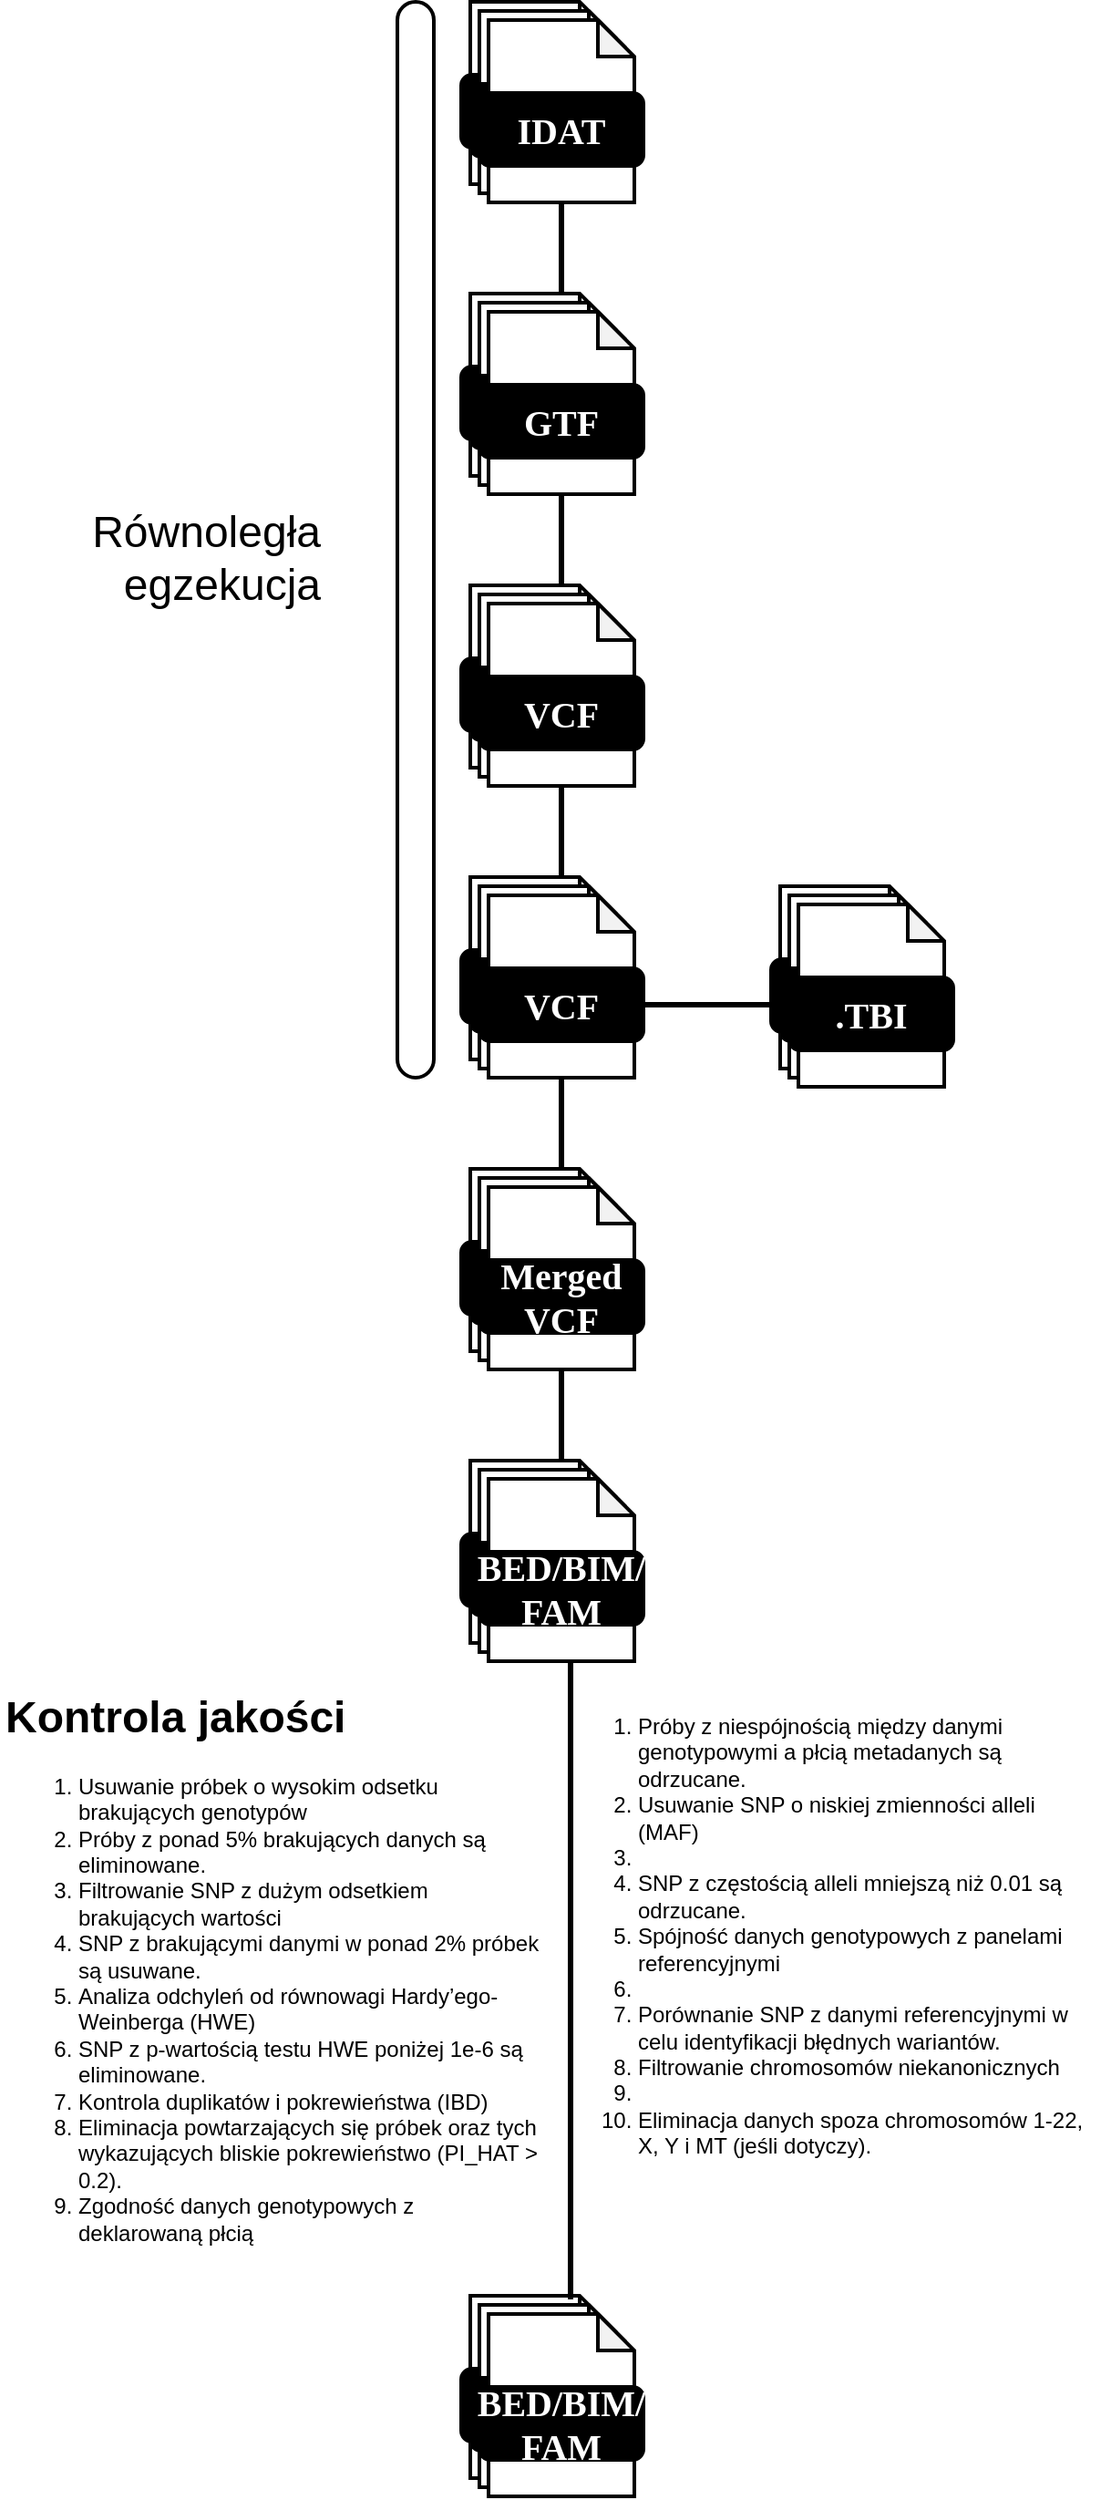 <mxfile version="25.0.1">
  <diagram name="Page-1" id="CEM5KsNdM5F3eadqXrMP">
    <mxGraphModel dx="1406" dy="863" grid="1" gridSize="10" guides="1" tooltips="1" connect="1" arrows="1" fold="1" page="1" pageScale="1" pageWidth="850" pageHeight="1100" math="0" shadow="0">
      <root>
        <mxCell id="0" />
        <mxCell id="1" parent="0" />
        <mxCell id="CTvArlNb1zvTg37I3FEG-1" value="" style="group" vertex="1" connectable="0" parent="1">
          <mxGeometry x="375" y="10" width="100" height="110" as="geometry" />
        </mxCell>
        <mxCell id="CTvArlNb1zvTg37I3FEG-2" value="" style="shape=note;whiteSpace=wrap;html=1;backgroundOutline=1;darkOpacity=0.05;rounded=1;size=20;strokeWidth=2;" vertex="1" parent="CTvArlNb1zvTg37I3FEG-1">
          <mxGeometry x="5" width="80" height="100" as="geometry" />
        </mxCell>
        <mxCell id="CTvArlNb1zvTg37I3FEG-3" value="&lt;font data-font-src=&quot;https://fonts.googleapis.com/css?family=Maven+Pro&quot; face=&quot;Maven Pro&quot; color=&quot;#ffffff&quot;&gt;&lt;b&gt;&lt;font style=&quot;font-size: 20px;&quot;&gt;Fastq&lt;/font&gt;&lt;/b&gt;&lt;/font&gt;" style="rounded=1;whiteSpace=wrap;html=1;strokeWidth=2;fillColor=#000000;" vertex="1" parent="CTvArlNb1zvTg37I3FEG-1">
          <mxGeometry y="40" width="90" height="40" as="geometry" />
        </mxCell>
        <mxCell id="CTvArlNb1zvTg37I3FEG-4" value="" style="shape=note;whiteSpace=wrap;html=1;backgroundOutline=1;darkOpacity=0.05;rounded=1;size=20;strokeWidth=2;" vertex="1" parent="CTvArlNb1zvTg37I3FEG-1">
          <mxGeometry x="10" y="5" width="80" height="100" as="geometry" />
        </mxCell>
        <mxCell id="CTvArlNb1zvTg37I3FEG-5" value="&lt;font data-font-src=&quot;https://fonts.googleapis.com/css?family=Maven+Pro&quot; face=&quot;Maven Pro&quot; color=&quot;#ffffff&quot;&gt;&lt;b&gt;&lt;font style=&quot;font-size: 20px;&quot;&gt;Fastq&lt;/font&gt;&lt;/b&gt;&lt;/font&gt;" style="rounded=1;whiteSpace=wrap;html=1;strokeWidth=2;fillColor=#000000;" vertex="1" parent="CTvArlNb1zvTg37I3FEG-1">
          <mxGeometry x="5" y="45" width="90" height="40" as="geometry" />
        </mxCell>
        <mxCell id="CTvArlNb1zvTg37I3FEG-6" value="" style="shape=note;whiteSpace=wrap;html=1;backgroundOutline=1;darkOpacity=0.05;rounded=1;size=20;strokeWidth=2;" vertex="1" parent="CTvArlNb1zvTg37I3FEG-1">
          <mxGeometry x="15" y="10" width="80" height="100" as="geometry" />
        </mxCell>
        <mxCell id="CTvArlNb1zvTg37I3FEG-7" value="&lt;font data-font-src=&quot;https://fonts.googleapis.com/css?family=Maven+Pro&quot; face=&quot;Maven Pro&quot; color=&quot;#ffffff&quot;&gt;&lt;b&gt;&lt;font style=&quot;font-size: 20px;&quot;&gt;IDAT&lt;/font&gt;&lt;/b&gt;&lt;/font&gt;" style="rounded=1;whiteSpace=wrap;html=1;strokeWidth=2;fillColor=#000000;" vertex="1" parent="CTvArlNb1zvTg37I3FEG-1">
          <mxGeometry x="10" y="50" width="90" height="40" as="geometry" />
        </mxCell>
        <mxCell id="CTvArlNb1zvTg37I3FEG-10" value="" style="group" vertex="1" connectable="0" parent="1">
          <mxGeometry x="375" y="170" width="100" height="110" as="geometry" />
        </mxCell>
        <mxCell id="CTvArlNb1zvTg37I3FEG-11" value="" style="shape=note;whiteSpace=wrap;html=1;backgroundOutline=1;darkOpacity=0.05;rounded=1;size=20;strokeWidth=2;" vertex="1" parent="CTvArlNb1zvTg37I3FEG-10">
          <mxGeometry x="5" width="80" height="100" as="geometry" />
        </mxCell>
        <mxCell id="CTvArlNb1zvTg37I3FEG-12" value="&lt;font data-font-src=&quot;https://fonts.googleapis.com/css?family=Maven+Pro&quot; face=&quot;Maven Pro&quot; color=&quot;#ffffff&quot;&gt;&lt;b&gt;&lt;font style=&quot;font-size: 20px;&quot;&gt;Fastq&lt;/font&gt;&lt;/b&gt;&lt;/font&gt;" style="rounded=1;whiteSpace=wrap;html=1;strokeWidth=2;fillColor=#000000;" vertex="1" parent="CTvArlNb1zvTg37I3FEG-10">
          <mxGeometry y="40" width="90" height="40" as="geometry" />
        </mxCell>
        <mxCell id="CTvArlNb1zvTg37I3FEG-13" value="" style="shape=note;whiteSpace=wrap;html=1;backgroundOutline=1;darkOpacity=0.05;rounded=1;size=20;strokeWidth=2;" vertex="1" parent="CTvArlNb1zvTg37I3FEG-10">
          <mxGeometry x="10" y="5" width="80" height="100" as="geometry" />
        </mxCell>
        <mxCell id="CTvArlNb1zvTg37I3FEG-14" value="&lt;font data-font-src=&quot;https://fonts.googleapis.com/css?family=Maven+Pro&quot; face=&quot;Maven Pro&quot; color=&quot;#ffffff&quot;&gt;&lt;b&gt;&lt;font style=&quot;font-size: 20px;&quot;&gt;Fastq&lt;/font&gt;&lt;/b&gt;&lt;/font&gt;" style="rounded=1;whiteSpace=wrap;html=1;strokeWidth=2;fillColor=#000000;" vertex="1" parent="CTvArlNb1zvTg37I3FEG-10">
          <mxGeometry x="5" y="45" width="90" height="40" as="geometry" />
        </mxCell>
        <mxCell id="CTvArlNb1zvTg37I3FEG-15" value="" style="shape=note;whiteSpace=wrap;html=1;backgroundOutline=1;darkOpacity=0.05;rounded=1;size=20;strokeWidth=2;" vertex="1" parent="CTvArlNb1zvTg37I3FEG-10">
          <mxGeometry x="15" y="10" width="80" height="100" as="geometry" />
        </mxCell>
        <mxCell id="CTvArlNb1zvTg37I3FEG-16" value="&lt;font face=&quot;Maven Pro&quot; color=&quot;#ffffff&quot;&gt;&lt;span style=&quot;font-size: 20px;&quot;&gt;&lt;b&gt;GTF&lt;/b&gt;&lt;/span&gt;&lt;/font&gt;" style="rounded=1;whiteSpace=wrap;html=1;strokeWidth=2;fillColor=#000000;" vertex="1" parent="CTvArlNb1zvTg37I3FEG-10">
          <mxGeometry x="10" y="50" width="90" height="40" as="geometry" />
        </mxCell>
        <mxCell id="CTvArlNb1zvTg37I3FEG-26" value="" style="endArrow=none;html=1;rounded=1;strokeWidth=3;exitX=0.5;exitY=1;exitDx=0;exitDy=0;exitPerimeter=0;" edge="1" parent="1" source="CTvArlNb1zvTg37I3FEG-6">
          <mxGeometry width="50" height="50" relative="1" as="geometry">
            <mxPoint x="400" y="230" as="sourcePoint" />
            <mxPoint x="430" y="170" as="targetPoint" />
          </mxGeometry>
        </mxCell>
        <mxCell id="CTvArlNb1zvTg37I3FEG-27" value="" style="group" vertex="1" connectable="0" parent="1">
          <mxGeometry x="375" y="330" width="100" height="110" as="geometry" />
        </mxCell>
        <mxCell id="CTvArlNb1zvTg37I3FEG-28" value="" style="shape=note;whiteSpace=wrap;html=1;backgroundOutline=1;darkOpacity=0.05;rounded=1;size=20;strokeWidth=2;" vertex="1" parent="CTvArlNb1zvTg37I3FEG-27">
          <mxGeometry x="5" width="80" height="100" as="geometry" />
        </mxCell>
        <mxCell id="CTvArlNb1zvTg37I3FEG-29" value="&lt;font data-font-src=&quot;https://fonts.googleapis.com/css?family=Maven+Pro&quot; face=&quot;Maven Pro&quot; color=&quot;#ffffff&quot;&gt;&lt;b&gt;&lt;font style=&quot;font-size: 20px;&quot;&gt;Fastq&lt;/font&gt;&lt;/b&gt;&lt;/font&gt;" style="rounded=1;whiteSpace=wrap;html=1;strokeWidth=2;fillColor=#000000;" vertex="1" parent="CTvArlNb1zvTg37I3FEG-27">
          <mxGeometry y="40" width="90" height="40" as="geometry" />
        </mxCell>
        <mxCell id="CTvArlNb1zvTg37I3FEG-30" value="" style="shape=note;whiteSpace=wrap;html=1;backgroundOutline=1;darkOpacity=0.05;rounded=1;size=20;strokeWidth=2;" vertex="1" parent="CTvArlNb1zvTg37I3FEG-27">
          <mxGeometry x="10" y="5" width="80" height="100" as="geometry" />
        </mxCell>
        <mxCell id="CTvArlNb1zvTg37I3FEG-31" value="&lt;font data-font-src=&quot;https://fonts.googleapis.com/css?family=Maven+Pro&quot; face=&quot;Maven Pro&quot; color=&quot;#ffffff&quot;&gt;&lt;b&gt;&lt;font style=&quot;font-size: 20px;&quot;&gt;Fastq&lt;/font&gt;&lt;/b&gt;&lt;/font&gt;" style="rounded=1;whiteSpace=wrap;html=1;strokeWidth=2;fillColor=#000000;" vertex="1" parent="CTvArlNb1zvTg37I3FEG-27">
          <mxGeometry x="5" y="45" width="90" height="40" as="geometry" />
        </mxCell>
        <mxCell id="CTvArlNb1zvTg37I3FEG-32" value="" style="shape=note;whiteSpace=wrap;html=1;backgroundOutline=1;darkOpacity=0.05;rounded=1;size=20;strokeWidth=2;" vertex="1" parent="CTvArlNb1zvTg37I3FEG-27">
          <mxGeometry x="15" y="10" width="80" height="100" as="geometry" />
        </mxCell>
        <mxCell id="CTvArlNb1zvTg37I3FEG-33" value="&lt;font face=&quot;Maven Pro&quot; color=&quot;#ffffff&quot;&gt;&lt;span style=&quot;font-size: 20px;&quot;&gt;&lt;b&gt;VCF&lt;/b&gt;&lt;/span&gt;&lt;/font&gt;" style="rounded=1;whiteSpace=wrap;html=1;strokeWidth=2;fillColor=#000000;" vertex="1" parent="CTvArlNb1zvTg37I3FEG-27">
          <mxGeometry x="10" y="50" width="90" height="40" as="geometry" />
        </mxCell>
        <mxCell id="CTvArlNb1zvTg37I3FEG-34" value="" style="endArrow=none;html=1;rounded=1;strokeWidth=3;exitX=0.5;exitY=1;exitDx=0;exitDy=0;exitPerimeter=0;" edge="1" parent="1">
          <mxGeometry width="50" height="50" relative="1" as="geometry">
            <mxPoint x="430" y="280" as="sourcePoint" />
            <mxPoint x="430" y="330" as="targetPoint" />
          </mxGeometry>
        </mxCell>
        <mxCell id="CTvArlNb1zvTg37I3FEG-35" value="" style="group" vertex="1" connectable="0" parent="1">
          <mxGeometry x="375" y="490" width="100" height="110" as="geometry" />
        </mxCell>
        <mxCell id="CTvArlNb1zvTg37I3FEG-36" value="" style="shape=note;whiteSpace=wrap;html=1;backgroundOutline=1;darkOpacity=0.05;rounded=1;size=20;strokeWidth=2;" vertex="1" parent="CTvArlNb1zvTg37I3FEG-35">
          <mxGeometry x="5" width="80" height="100" as="geometry" />
        </mxCell>
        <mxCell id="CTvArlNb1zvTg37I3FEG-37" value="&lt;font data-font-src=&quot;https://fonts.googleapis.com/css?family=Maven+Pro&quot; face=&quot;Maven Pro&quot; color=&quot;#ffffff&quot;&gt;&lt;b&gt;&lt;font style=&quot;font-size: 20px;&quot;&gt;Fastq&lt;/font&gt;&lt;/b&gt;&lt;/font&gt;" style="rounded=1;whiteSpace=wrap;html=1;strokeWidth=2;fillColor=#000000;" vertex="1" parent="CTvArlNb1zvTg37I3FEG-35">
          <mxGeometry y="40" width="90" height="40" as="geometry" />
        </mxCell>
        <mxCell id="CTvArlNb1zvTg37I3FEG-38" value="" style="shape=note;whiteSpace=wrap;html=1;backgroundOutline=1;darkOpacity=0.05;rounded=1;size=20;strokeWidth=2;" vertex="1" parent="CTvArlNb1zvTg37I3FEG-35">
          <mxGeometry x="10" y="5" width="80" height="100" as="geometry" />
        </mxCell>
        <mxCell id="CTvArlNb1zvTg37I3FEG-39" value="&lt;font data-font-src=&quot;https://fonts.googleapis.com/css?family=Maven+Pro&quot; face=&quot;Maven Pro&quot; color=&quot;#ffffff&quot;&gt;&lt;b&gt;&lt;font style=&quot;font-size: 20px;&quot;&gt;Fastq&lt;/font&gt;&lt;/b&gt;&lt;/font&gt;" style="rounded=1;whiteSpace=wrap;html=1;strokeWidth=2;fillColor=#000000;" vertex="1" parent="CTvArlNb1zvTg37I3FEG-35">
          <mxGeometry x="5" y="45" width="90" height="40" as="geometry" />
        </mxCell>
        <mxCell id="CTvArlNb1zvTg37I3FEG-40" value="" style="shape=note;whiteSpace=wrap;html=1;backgroundOutline=1;darkOpacity=0.05;rounded=1;size=20;strokeWidth=2;" vertex="1" parent="CTvArlNb1zvTg37I3FEG-35">
          <mxGeometry x="15" y="10" width="80" height="100" as="geometry" />
        </mxCell>
        <mxCell id="CTvArlNb1zvTg37I3FEG-41" value="&lt;font face=&quot;Maven Pro&quot; color=&quot;#ffffff&quot;&gt;&lt;span style=&quot;font-size: 20px;&quot;&gt;&lt;b&gt;VCF&lt;/b&gt;&lt;/span&gt;&lt;/font&gt;" style="rounded=1;whiteSpace=wrap;html=1;strokeWidth=2;fillColor=#000000;" vertex="1" parent="CTvArlNb1zvTg37I3FEG-35">
          <mxGeometry x="10" y="50" width="90" height="40" as="geometry" />
        </mxCell>
        <mxCell id="CTvArlNb1zvTg37I3FEG-42" value="" style="endArrow=none;html=1;rounded=1;strokeWidth=3;exitX=0.5;exitY=1;exitDx=0;exitDy=0;exitPerimeter=0;" edge="1" parent="1">
          <mxGeometry width="50" height="50" relative="1" as="geometry">
            <mxPoint x="430" y="440" as="sourcePoint" />
            <mxPoint x="430" y="490" as="targetPoint" />
          </mxGeometry>
        </mxCell>
        <mxCell id="CTvArlNb1zvTg37I3FEG-43" value="" style="endArrow=none;html=1;rounded=1;strokeWidth=3;" edge="1" parent="1">
          <mxGeometry width="50" height="50" relative="1" as="geometry">
            <mxPoint x="475" y="560" as="sourcePoint" />
            <mxPoint x="545" y="560" as="targetPoint" />
          </mxGeometry>
        </mxCell>
        <mxCell id="CTvArlNb1zvTg37I3FEG-44" value="" style="group" vertex="1" connectable="0" parent="1">
          <mxGeometry x="545" y="495" width="100" height="110" as="geometry" />
        </mxCell>
        <mxCell id="CTvArlNb1zvTg37I3FEG-45" value="" style="shape=note;whiteSpace=wrap;html=1;backgroundOutline=1;darkOpacity=0.05;rounded=1;size=20;strokeWidth=2;" vertex="1" parent="CTvArlNb1zvTg37I3FEG-44">
          <mxGeometry x="5" width="80" height="100" as="geometry" />
        </mxCell>
        <mxCell id="CTvArlNb1zvTg37I3FEG-46" value="&lt;font data-font-src=&quot;https://fonts.googleapis.com/css?family=Maven+Pro&quot; face=&quot;Maven Pro&quot; color=&quot;#ffffff&quot;&gt;&lt;b&gt;&lt;font style=&quot;font-size: 20px;&quot;&gt;Fastq&lt;/font&gt;&lt;/b&gt;&lt;/font&gt;" style="rounded=1;whiteSpace=wrap;html=1;strokeWidth=2;fillColor=#000000;" vertex="1" parent="CTvArlNb1zvTg37I3FEG-44">
          <mxGeometry y="40" width="90" height="40" as="geometry" />
        </mxCell>
        <mxCell id="CTvArlNb1zvTg37I3FEG-47" value="" style="shape=note;whiteSpace=wrap;html=1;backgroundOutline=1;darkOpacity=0.05;rounded=1;size=20;strokeWidth=2;" vertex="1" parent="CTvArlNb1zvTg37I3FEG-44">
          <mxGeometry x="10" y="5" width="80" height="100" as="geometry" />
        </mxCell>
        <mxCell id="CTvArlNb1zvTg37I3FEG-48" value="&lt;font data-font-src=&quot;https://fonts.googleapis.com/css?family=Maven+Pro&quot; face=&quot;Maven Pro&quot; color=&quot;#ffffff&quot;&gt;&lt;b&gt;&lt;font style=&quot;font-size: 20px;&quot;&gt;Fastq&lt;/font&gt;&lt;/b&gt;&lt;/font&gt;" style="rounded=1;whiteSpace=wrap;html=1;strokeWidth=2;fillColor=#000000;" vertex="1" parent="CTvArlNb1zvTg37I3FEG-44">
          <mxGeometry x="5" y="45" width="90" height="40" as="geometry" />
        </mxCell>
        <mxCell id="CTvArlNb1zvTg37I3FEG-49" value="" style="shape=note;whiteSpace=wrap;html=1;backgroundOutline=1;darkOpacity=0.05;rounded=1;size=20;strokeWidth=2;" vertex="1" parent="CTvArlNb1zvTg37I3FEG-44">
          <mxGeometry x="15" y="10" width="80" height="100" as="geometry" />
        </mxCell>
        <mxCell id="CTvArlNb1zvTg37I3FEG-50" value="&lt;font face=&quot;Maven Pro&quot; color=&quot;#ffffff&quot;&gt;&lt;span style=&quot;font-size: 20px;&quot;&gt;&lt;b&gt;.TBI&lt;/b&gt;&lt;/span&gt;&lt;/font&gt;" style="rounded=1;whiteSpace=wrap;html=1;strokeWidth=2;fillColor=#000000;" vertex="1" parent="CTvArlNb1zvTg37I3FEG-44">
          <mxGeometry x="10" y="50" width="90" height="40" as="geometry" />
        </mxCell>
        <mxCell id="CTvArlNb1zvTg37I3FEG-51" value="" style="rounded=1;whiteSpace=wrap;html=1;strokeWidth=2;arcSize=50;" vertex="1" parent="1">
          <mxGeometry x="340" y="10" width="20" height="590" as="geometry" />
        </mxCell>
        <mxCell id="CTvArlNb1zvTg37I3FEG-52" value="&lt;font style=&quot;font-size: 24px;&quot;&gt;Równoległa&lt;/font&gt;&lt;div&gt;&lt;font style=&quot;font-size: 24px;&quot;&gt;egzekucja&lt;/font&gt;&lt;/div&gt;" style="text;html=1;align=right;verticalAlign=middle;whiteSpace=wrap;rounded=0;" vertex="1" parent="1">
          <mxGeometry x="240" y="300" width="60" height="30" as="geometry" />
        </mxCell>
        <mxCell id="CTvArlNb1zvTg37I3FEG-53" value="" style="group" vertex="1" connectable="0" parent="1">
          <mxGeometry x="375" y="650" width="100" height="110" as="geometry" />
        </mxCell>
        <mxCell id="CTvArlNb1zvTg37I3FEG-54" value="" style="shape=note;whiteSpace=wrap;html=1;backgroundOutline=1;darkOpacity=0.05;rounded=1;size=20;strokeWidth=2;" vertex="1" parent="CTvArlNb1zvTg37I3FEG-53">
          <mxGeometry x="5" width="80" height="100" as="geometry" />
        </mxCell>
        <mxCell id="CTvArlNb1zvTg37I3FEG-55" value="&lt;font data-font-src=&quot;https://fonts.googleapis.com/css?family=Maven+Pro&quot; face=&quot;Maven Pro&quot; color=&quot;#ffffff&quot;&gt;&lt;b&gt;&lt;font style=&quot;font-size: 20px;&quot;&gt;Fastq&lt;/font&gt;&lt;/b&gt;&lt;/font&gt;" style="rounded=1;whiteSpace=wrap;html=1;strokeWidth=2;fillColor=#000000;" vertex="1" parent="CTvArlNb1zvTg37I3FEG-53">
          <mxGeometry y="40" width="90" height="40" as="geometry" />
        </mxCell>
        <mxCell id="CTvArlNb1zvTg37I3FEG-56" value="" style="shape=note;whiteSpace=wrap;html=1;backgroundOutline=1;darkOpacity=0.05;rounded=1;size=20;strokeWidth=2;" vertex="1" parent="CTvArlNb1zvTg37I3FEG-53">
          <mxGeometry x="10" y="5" width="80" height="100" as="geometry" />
        </mxCell>
        <mxCell id="CTvArlNb1zvTg37I3FEG-57" value="&lt;font data-font-src=&quot;https://fonts.googleapis.com/css?family=Maven+Pro&quot; face=&quot;Maven Pro&quot; color=&quot;#ffffff&quot;&gt;&lt;b&gt;&lt;font style=&quot;font-size: 20px;&quot;&gt;Fastq&lt;/font&gt;&lt;/b&gt;&lt;/font&gt;" style="rounded=1;whiteSpace=wrap;html=1;strokeWidth=2;fillColor=#000000;" vertex="1" parent="CTvArlNb1zvTg37I3FEG-53">
          <mxGeometry x="5" y="45" width="90" height="40" as="geometry" />
        </mxCell>
        <mxCell id="CTvArlNb1zvTg37I3FEG-58" value="" style="shape=note;whiteSpace=wrap;html=1;backgroundOutline=1;darkOpacity=0.05;rounded=1;size=20;strokeWidth=2;" vertex="1" parent="CTvArlNb1zvTg37I3FEG-53">
          <mxGeometry x="15" y="10" width="80" height="100" as="geometry" />
        </mxCell>
        <mxCell id="CTvArlNb1zvTg37I3FEG-59" value="&lt;font face=&quot;Maven Pro&quot; color=&quot;#ffffff&quot;&gt;&lt;span style=&quot;font-size: 20px;&quot;&gt;&lt;b&gt;Merged VCF&lt;/b&gt;&lt;/span&gt;&lt;/font&gt;" style="rounded=1;whiteSpace=wrap;html=1;strokeWidth=2;fillColor=#000000;" vertex="1" parent="CTvArlNb1zvTg37I3FEG-53">
          <mxGeometry x="10" y="50" width="90" height="40" as="geometry" />
        </mxCell>
        <mxCell id="CTvArlNb1zvTg37I3FEG-60" value="" style="endArrow=none;html=1;rounded=1;strokeWidth=3;exitX=0.5;exitY=1;exitDx=0;exitDy=0;exitPerimeter=0;" edge="1" parent="1">
          <mxGeometry width="50" height="50" relative="1" as="geometry">
            <mxPoint x="430" y="600" as="sourcePoint" />
            <mxPoint x="430" y="650" as="targetPoint" />
          </mxGeometry>
        </mxCell>
        <mxCell id="CTvArlNb1zvTg37I3FEG-61" value="" style="group" vertex="1" connectable="0" parent="1">
          <mxGeometry x="375" y="810" width="100" height="110" as="geometry" />
        </mxCell>
        <mxCell id="CTvArlNb1zvTg37I3FEG-62" value="" style="shape=note;whiteSpace=wrap;html=1;backgroundOutline=1;darkOpacity=0.05;rounded=1;size=20;strokeWidth=2;" vertex="1" parent="CTvArlNb1zvTg37I3FEG-61">
          <mxGeometry x="5" width="80" height="100" as="geometry" />
        </mxCell>
        <mxCell id="CTvArlNb1zvTg37I3FEG-63" value="&lt;font data-font-src=&quot;https://fonts.googleapis.com/css?family=Maven+Pro&quot; face=&quot;Maven Pro&quot; color=&quot;#ffffff&quot;&gt;&lt;b&gt;&lt;font style=&quot;font-size: 20px;&quot;&gt;Fastq&lt;/font&gt;&lt;/b&gt;&lt;/font&gt;" style="rounded=1;whiteSpace=wrap;html=1;strokeWidth=2;fillColor=#000000;" vertex="1" parent="CTvArlNb1zvTg37I3FEG-61">
          <mxGeometry y="40" width="90" height="40" as="geometry" />
        </mxCell>
        <mxCell id="CTvArlNb1zvTg37I3FEG-64" value="" style="shape=note;whiteSpace=wrap;html=1;backgroundOutline=1;darkOpacity=0.05;rounded=1;size=20;strokeWidth=2;" vertex="1" parent="CTvArlNb1zvTg37I3FEG-61">
          <mxGeometry x="10" y="5" width="80" height="100" as="geometry" />
        </mxCell>
        <mxCell id="CTvArlNb1zvTg37I3FEG-65" value="&lt;font data-font-src=&quot;https://fonts.googleapis.com/css?family=Maven+Pro&quot; face=&quot;Maven Pro&quot; color=&quot;#ffffff&quot;&gt;&lt;b&gt;&lt;font style=&quot;font-size: 20px;&quot;&gt;Fastq&lt;/font&gt;&lt;/b&gt;&lt;/font&gt;" style="rounded=1;whiteSpace=wrap;html=1;strokeWidth=2;fillColor=#000000;" vertex="1" parent="CTvArlNb1zvTg37I3FEG-61">
          <mxGeometry x="5" y="45" width="90" height="40" as="geometry" />
        </mxCell>
        <mxCell id="CTvArlNb1zvTg37I3FEG-66" value="" style="shape=note;whiteSpace=wrap;html=1;backgroundOutline=1;darkOpacity=0.05;rounded=1;size=20;strokeWidth=2;" vertex="1" parent="CTvArlNb1zvTg37I3FEG-61">
          <mxGeometry x="15" y="10" width="80" height="100" as="geometry" />
        </mxCell>
        <mxCell id="CTvArlNb1zvTg37I3FEG-67" value="&lt;font face=&quot;Maven Pro&quot; color=&quot;#ffffff&quot;&gt;&lt;span style=&quot;font-size: 20px;&quot;&gt;&lt;b&gt;BED/BIM/ FAM&lt;/b&gt;&lt;/span&gt;&lt;/font&gt;" style="rounded=1;whiteSpace=wrap;html=1;strokeWidth=2;fillColor=#000000;" vertex="1" parent="CTvArlNb1zvTg37I3FEG-61">
          <mxGeometry x="10" y="50" width="90" height="40" as="geometry" />
        </mxCell>
        <mxCell id="CTvArlNb1zvTg37I3FEG-68" value="" style="endArrow=none;html=1;rounded=1;strokeWidth=3;exitX=0.5;exitY=1;exitDx=0;exitDy=0;exitPerimeter=0;" edge="1" parent="1">
          <mxGeometry width="50" height="50" relative="1" as="geometry">
            <mxPoint x="430" y="760" as="sourcePoint" />
            <mxPoint x="430" y="810" as="targetPoint" />
          </mxGeometry>
        </mxCell>
        <mxCell id="CTvArlNb1zvTg37I3FEG-70" value="" style="group" vertex="1" connectable="0" parent="1">
          <mxGeometry x="375" y="1268" width="100" height="110" as="geometry" />
        </mxCell>
        <mxCell id="CTvArlNb1zvTg37I3FEG-71" value="" style="shape=note;whiteSpace=wrap;html=1;backgroundOutline=1;darkOpacity=0.05;rounded=1;size=20;strokeWidth=2;" vertex="1" parent="CTvArlNb1zvTg37I3FEG-70">
          <mxGeometry x="5" width="80" height="100" as="geometry" />
        </mxCell>
        <mxCell id="CTvArlNb1zvTg37I3FEG-72" value="&lt;font data-font-src=&quot;https://fonts.googleapis.com/css?family=Maven+Pro&quot; face=&quot;Maven Pro&quot; color=&quot;#ffffff&quot;&gt;&lt;b&gt;&lt;font style=&quot;font-size: 20px;&quot;&gt;Fastq&lt;/font&gt;&lt;/b&gt;&lt;/font&gt;" style="rounded=1;whiteSpace=wrap;html=1;strokeWidth=2;fillColor=#000000;" vertex="1" parent="CTvArlNb1zvTg37I3FEG-70">
          <mxGeometry y="40" width="90" height="40" as="geometry" />
        </mxCell>
        <mxCell id="CTvArlNb1zvTg37I3FEG-73" value="" style="shape=note;whiteSpace=wrap;html=1;backgroundOutline=1;darkOpacity=0.05;rounded=1;size=20;strokeWidth=2;" vertex="1" parent="CTvArlNb1zvTg37I3FEG-70">
          <mxGeometry x="10" y="5" width="80" height="100" as="geometry" />
        </mxCell>
        <mxCell id="CTvArlNb1zvTg37I3FEG-74" value="&lt;font data-font-src=&quot;https://fonts.googleapis.com/css?family=Maven+Pro&quot; face=&quot;Maven Pro&quot; color=&quot;#ffffff&quot;&gt;&lt;b&gt;&lt;font style=&quot;font-size: 20px;&quot;&gt;Fastq&lt;/font&gt;&lt;/b&gt;&lt;/font&gt;" style="rounded=1;whiteSpace=wrap;html=1;strokeWidth=2;fillColor=#000000;" vertex="1" parent="CTvArlNb1zvTg37I3FEG-70">
          <mxGeometry x="5" y="45" width="90" height="40" as="geometry" />
        </mxCell>
        <mxCell id="CTvArlNb1zvTg37I3FEG-75" value="" style="shape=note;whiteSpace=wrap;html=1;backgroundOutline=1;darkOpacity=0.05;rounded=1;size=20;strokeWidth=2;" vertex="1" parent="CTvArlNb1zvTg37I3FEG-70">
          <mxGeometry x="15" y="10" width="80" height="100" as="geometry" />
        </mxCell>
        <mxCell id="CTvArlNb1zvTg37I3FEG-76" value="&lt;font face=&quot;Maven Pro&quot; color=&quot;#ffffff&quot;&gt;&lt;span style=&quot;font-size: 20px;&quot;&gt;&lt;b&gt;BED/BIM/ FAM&lt;/b&gt;&lt;/span&gt;&lt;/font&gt;" style="rounded=1;whiteSpace=wrap;html=1;strokeWidth=2;fillColor=#000000;" vertex="1" parent="CTvArlNb1zvTg37I3FEG-70">
          <mxGeometry x="10" y="50" width="90" height="40" as="geometry" />
        </mxCell>
        <mxCell id="CTvArlNb1zvTg37I3FEG-77" value="" style="endArrow=none;html=1;rounded=1;strokeWidth=3;exitX=0.5;exitY=1;exitDx=0;exitDy=0;exitPerimeter=0;" edge="1" parent="1">
          <mxGeometry width="50" height="50" relative="1" as="geometry">
            <mxPoint x="435" y="920" as="sourcePoint" />
            <mxPoint x="435" y="1270" as="targetPoint" />
          </mxGeometry>
        </mxCell>
        <mxCell id="CTvArlNb1zvTg37I3FEG-79" value="&lt;h1 style=&quot;margin-top: 0px;&quot;&gt;Kontrola jakości&lt;/h1&gt;&lt;div&gt;&lt;div&gt;&lt;ol&gt;&lt;li&gt;Usuwanie próbek o wysokim odsetku brakujących genotypów&lt;/li&gt;&lt;li&gt;Próby z ponad 5% brakujących danych są eliminowane.&lt;/li&gt;&lt;li&gt;Filtrowanie SNP z dużym odsetkiem brakujących wartości&lt;/li&gt;&lt;li&gt;SNP z brakującymi danymi w ponad 2% próbek są usuwane.&lt;/li&gt;&lt;li&gt;Analiza odchyleń od równowagi Hardy’ego-Weinberga (HWE)&lt;/li&gt;&lt;li&gt;SNP z p-wartością testu HWE poniżej 1e-6 są eliminowane.&lt;/li&gt;&lt;li&gt;Kontrola duplikatów i pokrewieństwa (IBD)&lt;/li&gt;&lt;li&gt;Eliminacja powtarzających się próbek oraz tych wykazujących bliskie pokrewieństwo (PI_HAT &amp;gt; 0.2).&lt;/li&gt;&lt;li&gt;Zgodność danych genotypowych z deklarowaną płcią&lt;/li&gt;&lt;/ol&gt;&lt;/div&gt;&lt;/div&gt;" style="text;html=1;whiteSpace=wrap;overflow=hidden;rounded=0;" vertex="1" parent="1">
          <mxGeometry x="122.5" y="930" width="295" height="320" as="geometry" />
        </mxCell>
        <mxCell id="CTvArlNb1zvTg37I3FEG-80" value="&lt;div&gt;&lt;ol&gt;&lt;li&gt;Próby z niespójnością między danymi genotypowymi a płcią metadanych są odrzucane.&lt;/li&gt;&lt;li&gt;Usuwanie SNP o niskiej zmienności alleli (MAF)&lt;/li&gt;&lt;li&gt;&lt;br&gt;&lt;/li&gt;&lt;li&gt;SNP z częstością alleli mniejszą niż 0.01 są odrzucane.&lt;/li&gt;&lt;li&gt;Spójność danych genotypowych z panelami referencyjnymi&lt;/li&gt;&lt;li&gt;&lt;br&gt;&lt;/li&gt;&lt;li&gt;Porównanie SNP z danymi referencyjnymi w celu identyfikacji błędnych wariantów.&lt;/li&gt;&lt;li&gt;Filtrowanie chromosomów niekanonicznych&lt;/li&gt;&lt;li&gt;&lt;br&gt;&lt;/li&gt;&lt;li&gt;Eliminacja danych spoza chromosomów 1-22, X, Y i MT (jeśli dotyczy).&lt;/li&gt;&lt;/ol&gt;&lt;/div&gt;" style="text;html=1;whiteSpace=wrap;overflow=hidden;rounded=0;" vertex="1" parent="1">
          <mxGeometry x="430" y="930" width="295" height="320" as="geometry" />
        </mxCell>
      </root>
    </mxGraphModel>
  </diagram>
</mxfile>

